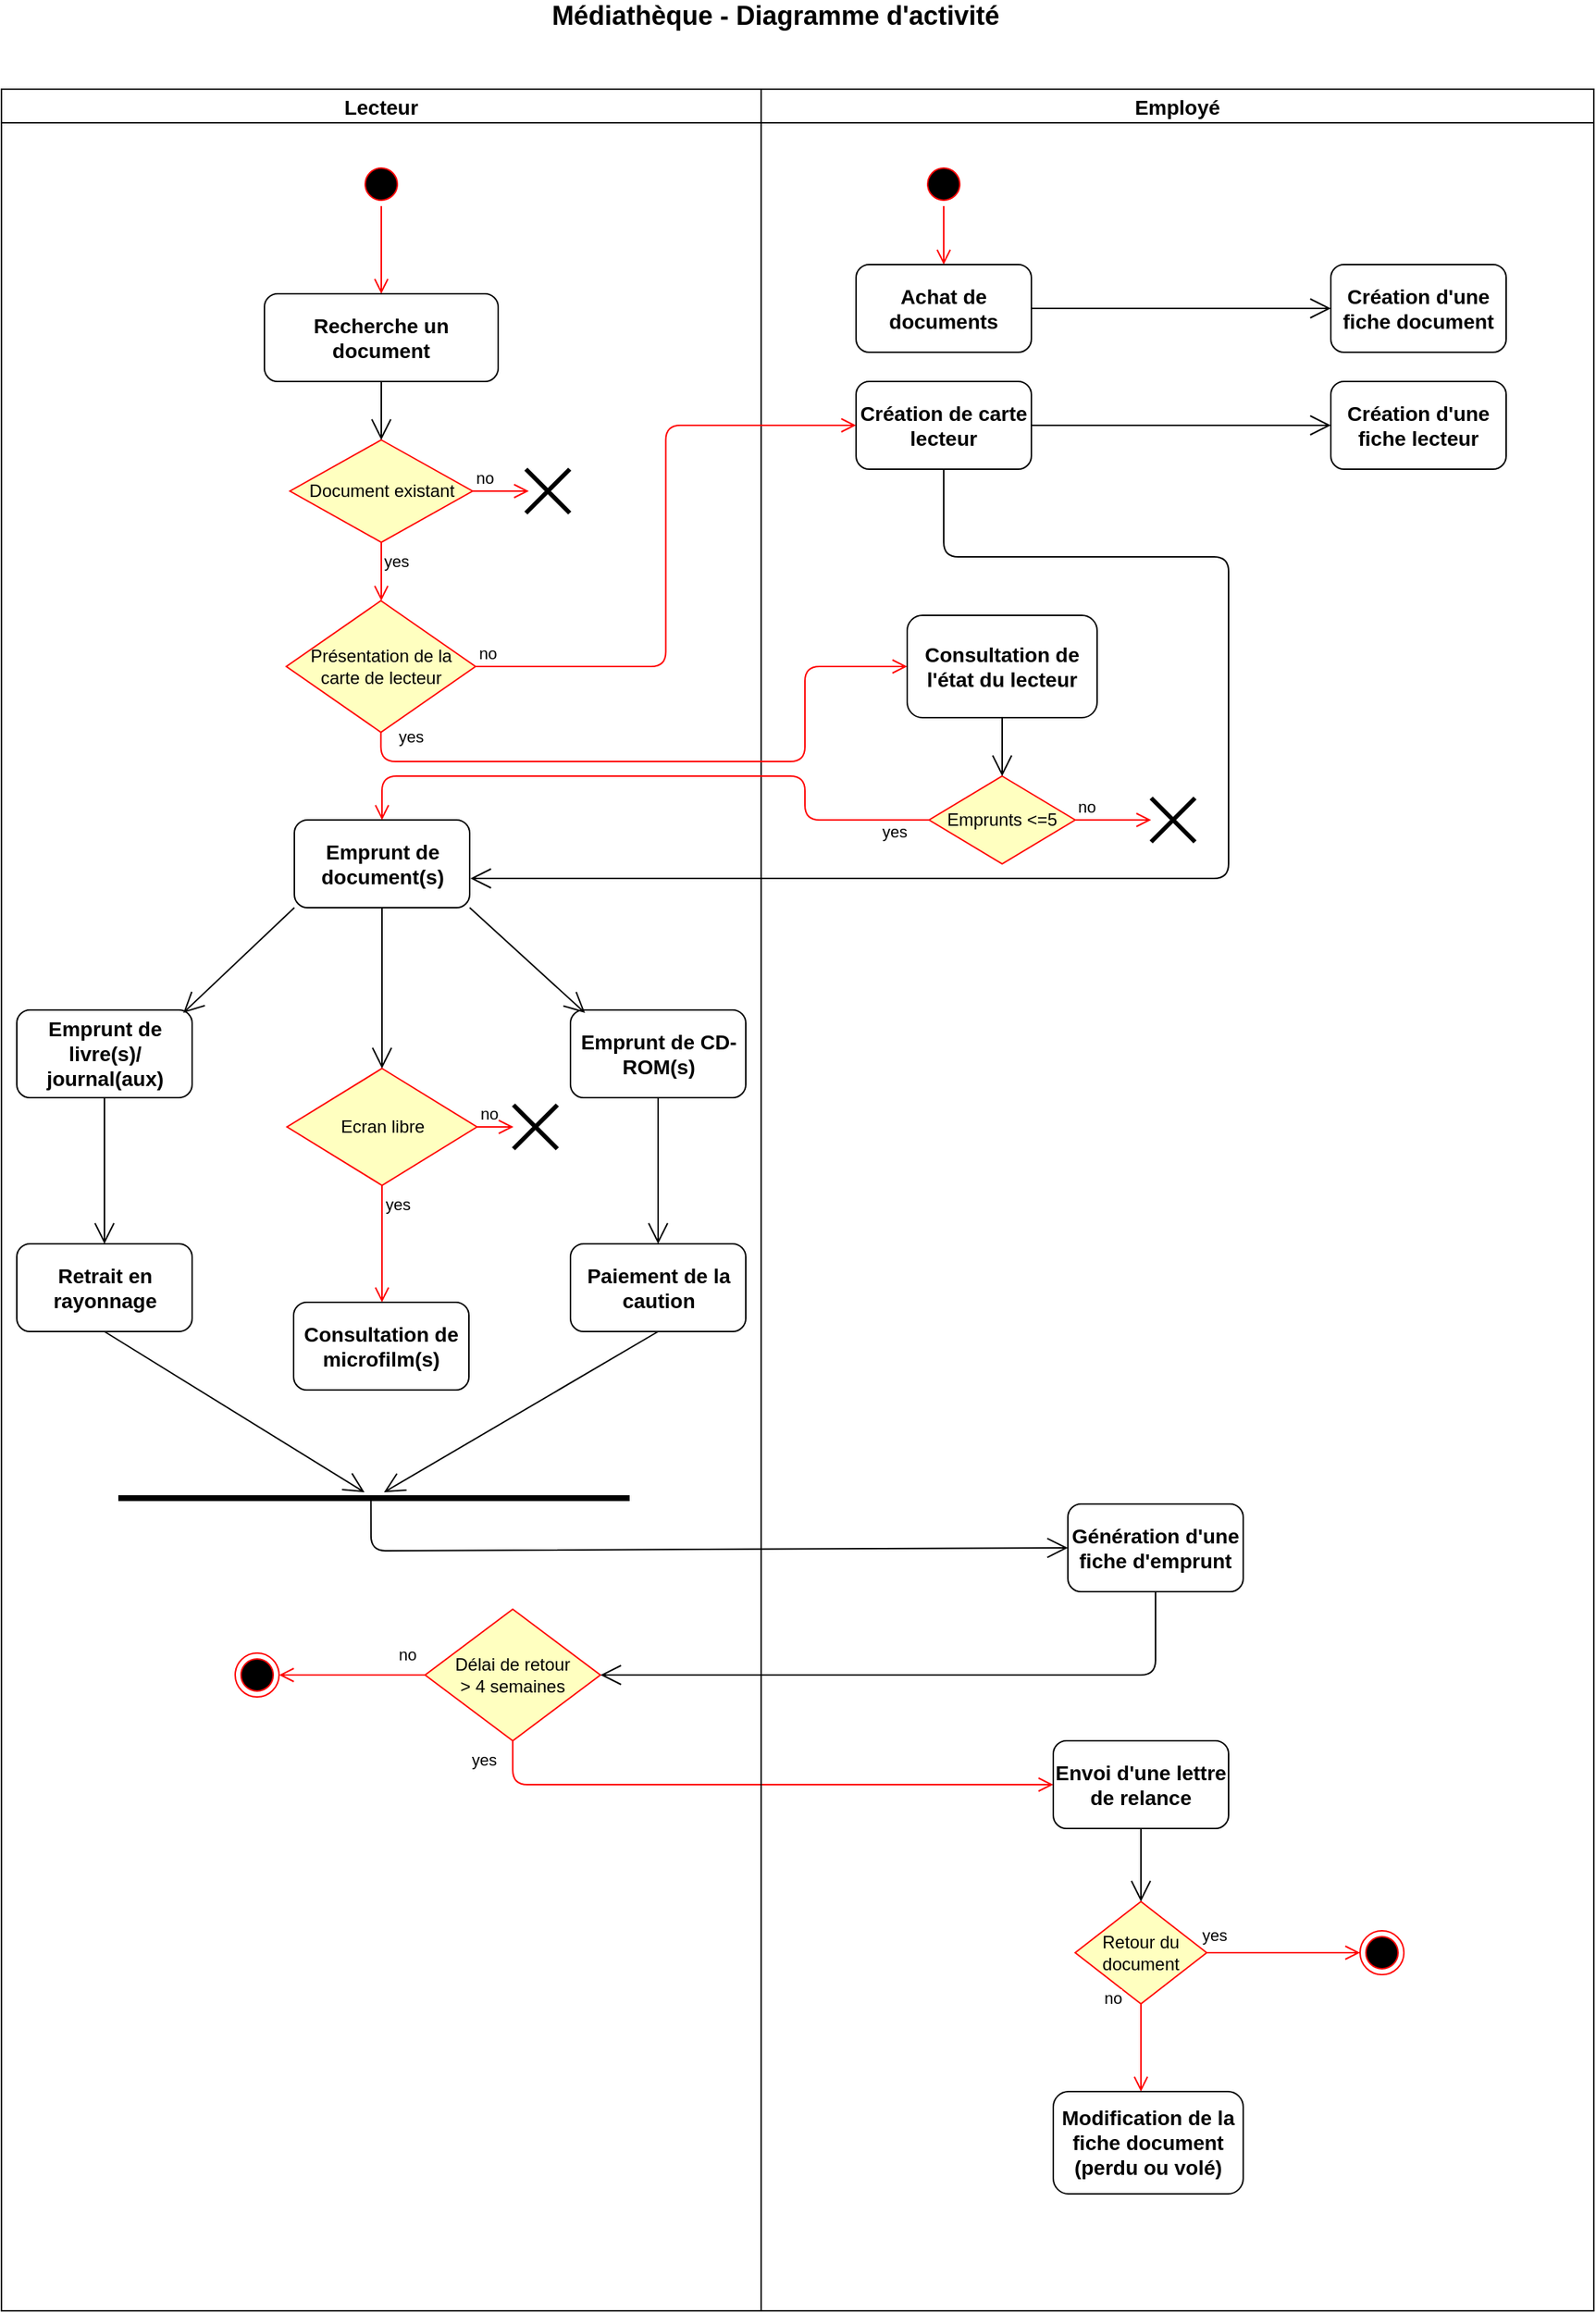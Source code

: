<mxfile version="13.7.3" type="device"><diagram id="qWPTSS_Yt8J8gGFLDdD4" name="Page-1"><mxGraphModel dx="1422" dy="822" grid="1" gridSize="10" guides="1" tooltips="1" connect="1" arrows="1" fold="1" page="1" pageScale="1" pageWidth="827" pageHeight="1169" math="0" shadow="0"><root><mxCell id="0"/><mxCell id="1" parent="0"/><mxCell id="Ye4wpe0oZTbyQS1bvn_K-1" value="Médiathèque - Diagramme d'activité" style="text;html=1;strokeColor=none;fillColor=none;align=center;verticalAlign=middle;whiteSpace=wrap;rounded=0;fontSize=18;fontStyle=1" parent="1" vertex="1"><mxGeometry x="390" y="20" width="360" height="20" as="geometry"/></mxCell><mxCell id="Ye4wpe0oZTbyQS1bvn_K-6" value="Lecteur" style="swimlane;strokeColor=#000000;strokeWidth=1;fontSize=14;" parent="1" vertex="1"><mxGeometry x="40" y="80" width="520" height="1520" as="geometry"/></mxCell><mxCell id="Ye4wpe0oZTbyQS1bvn_K-56" value="" style="ellipse;html=1;shape=startState;fillColor=#000000;strokeColor=#ff0000;" parent="Ye4wpe0oZTbyQS1bvn_K-6" vertex="1"><mxGeometry x="245" y="50" width="30" height="30" as="geometry"/></mxCell><mxCell id="Ye4wpe0oZTbyQS1bvn_K-57" value="" style="edgeStyle=orthogonalEdgeStyle;html=1;verticalAlign=bottom;endArrow=open;endSize=8;strokeColor=#ff0000;" parent="Ye4wpe0oZTbyQS1bvn_K-6" source="Ye4wpe0oZTbyQS1bvn_K-56" edge="1"><mxGeometry relative="1" as="geometry"><mxPoint x="260" y="140" as="targetPoint"/></mxGeometry></mxCell><mxCell id="Ye4wpe0oZTbyQS1bvn_K-58" value="&lt;font style=&quot;font-size: 14px&quot;&gt;&lt;b&gt;Recherche un document&lt;/b&gt;&lt;/font&gt;" style="rounded=1;whiteSpace=wrap;html=1;" parent="Ye4wpe0oZTbyQS1bvn_K-6" vertex="1"><mxGeometry x="180" y="140" width="160" height="60" as="geometry"/></mxCell><mxCell id="Ye4wpe0oZTbyQS1bvn_K-61" value="Document existant" style="rhombus;whiteSpace=wrap;html=1;fillColor=#ffffc0;strokeColor=#ff0000;" parent="Ye4wpe0oZTbyQS1bvn_K-6" vertex="1"><mxGeometry x="197.5" y="240" width="125" height="70" as="geometry"/></mxCell><mxCell id="Ye4wpe0oZTbyQS1bvn_K-62" value="no" style="edgeStyle=orthogonalEdgeStyle;html=1;align=left;verticalAlign=bottom;endArrow=open;endSize=8;strokeColor=#ff0000;" parent="Ye4wpe0oZTbyQS1bvn_K-6" source="Ye4wpe0oZTbyQS1bvn_K-61" edge="1"><mxGeometry x="-1" relative="1" as="geometry"><mxPoint x="361" y="275" as="targetPoint"/></mxGeometry></mxCell><mxCell id="Ye4wpe0oZTbyQS1bvn_K-63" value="yes" style="edgeStyle=orthogonalEdgeStyle;html=1;align=left;verticalAlign=top;endArrow=open;endSize=8;strokeColor=#ff0000;" parent="Ye4wpe0oZTbyQS1bvn_K-6" source="Ye4wpe0oZTbyQS1bvn_K-61" edge="1"><mxGeometry x="-1" relative="1" as="geometry"><mxPoint x="260" y="350" as="targetPoint"/></mxGeometry></mxCell><mxCell id="Ye4wpe0oZTbyQS1bvn_K-64" value="" style="shape=umlDestroy;whiteSpace=wrap;html=1;strokeWidth=3;" parent="Ye4wpe0oZTbyQS1bvn_K-6" vertex="1"><mxGeometry x="359" y="260" width="30" height="30" as="geometry"/></mxCell><mxCell id="Ye4wpe0oZTbyQS1bvn_K-66" value="&lt;font style=&quot;font-size: 14px&quot;&gt;&lt;b&gt;Emprunt de document(s)&lt;/b&gt;&lt;/font&gt;" style="rounded=1;whiteSpace=wrap;html=1;" parent="Ye4wpe0oZTbyQS1bvn_K-6" vertex="1"><mxGeometry x="200.5" y="500" width="120" height="60" as="geometry"/></mxCell><mxCell id="Ye4wpe0oZTbyQS1bvn_K-70" value="&lt;font style=&quot;font-size: 14px&quot;&gt;&lt;b&gt;Emprunt de livre(s)/ journal(aux)&lt;/b&gt;&lt;/font&gt;" style="rounded=1;whiteSpace=wrap;html=1;" parent="Ye4wpe0oZTbyQS1bvn_K-6" vertex="1"><mxGeometry x="10.5" y="630" width="120" height="60" as="geometry"/></mxCell><mxCell id="Ye4wpe0oZTbyQS1bvn_K-71" value="&lt;font style=&quot;font-size: 14px&quot;&gt;&lt;b&gt;Consultation de microfilm(s)&lt;/b&gt;&lt;/font&gt;" style="rounded=1;whiteSpace=wrap;html=1;" parent="Ye4wpe0oZTbyQS1bvn_K-6" vertex="1"><mxGeometry x="200" y="830" width="120" height="60" as="geometry"/></mxCell><mxCell id="Ye4wpe0oZTbyQS1bvn_K-72" value="&lt;font style=&quot;font-size: 14px&quot;&gt;&lt;b&gt;Emprunt de CD-ROM(s)&lt;/b&gt;&lt;/font&gt;" style="rounded=1;whiteSpace=wrap;html=1;" parent="Ye4wpe0oZTbyQS1bvn_K-6" vertex="1"><mxGeometry x="389.5" y="630" width="120" height="60" as="geometry"/></mxCell><mxCell id="Ye4wpe0oZTbyQS1bvn_K-78" value="&lt;font style=&quot;font-size: 14px&quot;&gt;&lt;b&gt;Retrait en rayonnage&lt;/b&gt;&lt;/font&gt;" style="rounded=1;whiteSpace=wrap;html=1;" parent="Ye4wpe0oZTbyQS1bvn_K-6" vertex="1"><mxGeometry x="10.5" y="790" width="120" height="60" as="geometry"/></mxCell><mxCell id="Ye4wpe0oZTbyQS1bvn_K-69" value="" style="endArrow=open;endFill=1;endSize=12;html=1;exitX=1;exitY=1;exitDx=0;exitDy=0;entryX=0.083;entryY=0.033;entryDx=0;entryDy=0;entryPerimeter=0;" parent="Ye4wpe0oZTbyQS1bvn_K-6" target="Ye4wpe0oZTbyQS1bvn_K-72" edge="1"><mxGeometry width="160" relative="1" as="geometry"><mxPoint x="320.5" y="560" as="sourcePoint"/><mxPoint x="420.5" y="640" as="targetPoint"/></mxGeometry></mxCell><mxCell id="Ye4wpe0oZTbyQS1bvn_K-67" value="" style="endArrow=open;endFill=1;endSize=12;html=1;exitX=0;exitY=1;exitDx=0;exitDy=0;entryX=0.95;entryY=0.033;entryDx=0;entryDy=0;entryPerimeter=0;" parent="Ye4wpe0oZTbyQS1bvn_K-6" target="Ye4wpe0oZTbyQS1bvn_K-70" edge="1"><mxGeometry width="160" relative="1" as="geometry"><mxPoint x="200.5" y="560" as="sourcePoint"/><mxPoint x="80.5" y="640" as="targetPoint"/></mxGeometry></mxCell><mxCell id="Ye4wpe0oZTbyQS1bvn_K-76" value="&lt;font style=&quot;font-size: 14px&quot;&gt;&lt;b&gt;Paiement de la caution&lt;/b&gt;&lt;/font&gt;" style="rounded=1;whiteSpace=wrap;html=1;" parent="Ye4wpe0oZTbyQS1bvn_K-6" vertex="1"><mxGeometry x="389.5" y="790" width="120" height="60" as="geometry"/></mxCell><mxCell id="Ye4wpe0oZTbyQS1bvn_K-75" value="" style="endArrow=open;endFill=1;endSize=12;html=1;exitX=0.5;exitY=1;exitDx=0;exitDy=0;" parent="Ye4wpe0oZTbyQS1bvn_K-6" source="Ye4wpe0oZTbyQS1bvn_K-72" target="Ye4wpe0oZTbyQS1bvn_K-76" edge="1"><mxGeometry width="160" relative="1" as="geometry"><mxPoint x="460.5" y="540" as="sourcePoint"/><mxPoint x="449.5" y="790" as="targetPoint"/></mxGeometry></mxCell><mxCell id="SCdOnJHrRwo-VUFmhlfg-1" value="&lt;font style=&quot;font-size: 12px&quot;&gt;Ecran libre&lt;/font&gt;" style="rhombus;whiteSpace=wrap;html=1;fillColor=#ffffc0;strokeColor=#ff0000;" vertex="1" parent="Ye4wpe0oZTbyQS1bvn_K-6"><mxGeometry x="195.5" y="670" width="130" height="80" as="geometry"/></mxCell><mxCell id="SCdOnJHrRwo-VUFmhlfg-2" value="no" style="edgeStyle=orthogonalEdgeStyle;html=1;align=left;verticalAlign=bottom;endArrow=open;endSize=8;strokeColor=#ff0000;" edge="1" source="SCdOnJHrRwo-VUFmhlfg-1" parent="Ye4wpe0oZTbyQS1bvn_K-6"><mxGeometry x="-1" relative="1" as="geometry"><mxPoint x="350.5" y="710" as="targetPoint"/></mxGeometry></mxCell><mxCell id="SCdOnJHrRwo-VUFmhlfg-3" value="yes" style="edgeStyle=orthogonalEdgeStyle;html=1;align=left;verticalAlign=top;endArrow=open;endSize=8;strokeColor=#ff0000;entryX=0.5;entryY=0;entryDx=0;entryDy=0;" edge="1" source="SCdOnJHrRwo-VUFmhlfg-1" parent="Ye4wpe0oZTbyQS1bvn_K-6"><mxGeometry x="-1" relative="1" as="geometry"><mxPoint x="260.5" y="830" as="targetPoint"/></mxGeometry></mxCell><mxCell id="SCdOnJHrRwo-VUFmhlfg-4" value="" style="endArrow=open;endFill=1;endSize=12;html=1;exitX=0.5;exitY=1;exitDx=0;exitDy=0;entryX=0.5;entryY=0;entryDx=0;entryDy=0;" edge="1" parent="Ye4wpe0oZTbyQS1bvn_K-6" target="SCdOnJHrRwo-VUFmhlfg-1"><mxGeometry width="160" relative="1" as="geometry"><mxPoint x="260.5" y="560" as="sourcePoint"/><mxPoint x="760.5" y="890" as="targetPoint"/></mxGeometry></mxCell><mxCell id="SCdOnJHrRwo-VUFmhlfg-5" value="" style="shape=umlDestroy;whiteSpace=wrap;html=1;strokeWidth=3;" vertex="1" parent="Ye4wpe0oZTbyQS1bvn_K-6"><mxGeometry x="350.5" y="695" width="30" height="30" as="geometry"/></mxCell><mxCell id="SCdOnJHrRwo-VUFmhlfg-7" value="&lt;font style=&quot;font-size: 12px&quot;&gt;Présentation de la&lt;br&gt;carte de lecteur&lt;/font&gt;" style="rhombus;whiteSpace=wrap;html=1;fillColor=#ffffc0;strokeColor=#ff0000;" vertex="1" parent="Ye4wpe0oZTbyQS1bvn_K-6"><mxGeometry x="195" y="350" width="129.5" height="90" as="geometry"/></mxCell><mxCell id="SCdOnJHrRwo-VUFmhlfg-13" value="" style="line;strokeWidth=4;fillColor=none;align=left;verticalAlign=middle;spacingTop=-1;spacingLeft=3;spacingRight=3;rotatable=0;labelPosition=right;points=[];portConstraint=eastwest;" vertex="1" parent="Ye4wpe0oZTbyQS1bvn_K-6"><mxGeometry x="80" y="960" width="350" height="8" as="geometry"/></mxCell><mxCell id="SCdOnJHrRwo-VUFmhlfg-14" value="" style="endArrow=open;endFill=1;endSize=12;html=1;exitX=0.5;exitY=1;exitDx=0;exitDy=0;" edge="1" parent="Ye4wpe0oZTbyQS1bvn_K-6" source="Ye4wpe0oZTbyQS1bvn_K-78" target="SCdOnJHrRwo-VUFmhlfg-13"><mxGeometry width="160" relative="1" as="geometry"><mxPoint x="430" y="910" as="sourcePoint"/><mxPoint x="590" y="910" as="targetPoint"/></mxGeometry></mxCell><mxCell id="SCdOnJHrRwo-VUFmhlfg-15" value="" style="endArrow=open;endFill=1;endSize=12;html=1;exitX=0.5;exitY=1;exitDx=0;exitDy=0;" edge="1" parent="Ye4wpe0oZTbyQS1bvn_K-6" source="Ye4wpe0oZTbyQS1bvn_K-76" target="SCdOnJHrRwo-VUFmhlfg-13"><mxGeometry width="160" relative="1" as="geometry"><mxPoint x="80.5" y="860" as="sourcePoint"/><mxPoint x="258.526" y="970" as="targetPoint"/></mxGeometry></mxCell><mxCell id="SCdOnJHrRwo-VUFmhlfg-33" value="Délai de retour &lt;br&gt;&amp;gt; 4 semaines" style="rhombus;whiteSpace=wrap;html=1;fillColor=#ffffc0;strokeColor=#ff0000;" vertex="1" parent="Ye4wpe0oZTbyQS1bvn_K-6"><mxGeometry x="290" y="1040" width="120" height="90" as="geometry"/></mxCell><mxCell id="SCdOnJHrRwo-VUFmhlfg-34" value="no" style="edgeStyle=orthogonalEdgeStyle;html=1;align=left;verticalAlign=bottom;endArrow=open;endSize=8;strokeColor=#ff0000;exitX=0.5;exitY=1;exitDx=0;exitDy=0;" edge="1" source="SCdOnJHrRwo-VUFmhlfg-33" parent="Ye4wpe0oZTbyQS1bvn_K-6"><mxGeometry x="-1" y="-94" relative="1" as="geometry"><mxPoint x="720" y="1160" as="targetPoint"/><Array as="points"><mxPoint x="350" y="1160"/><mxPoint x="720" y="1160"/></Array><mxPoint x="14" y="-50" as="offset"/></mxGeometry></mxCell><mxCell id="SCdOnJHrRwo-VUFmhlfg-35" value="yes" style="edgeStyle=orthogonalEdgeStyle;html=1;align=left;verticalAlign=top;endArrow=open;endSize=8;strokeColor=#ff0000;exitX=0;exitY=0.5;exitDx=0;exitDy=0;" edge="1" source="SCdOnJHrRwo-VUFmhlfg-33" parent="Ye4wpe0oZTbyQS1bvn_K-6"><mxGeometry x="-1" y="54" relative="1" as="geometry"><mxPoint x="190" y="1085" as="targetPoint"/><mxPoint x="30" y="-9" as="offset"/></mxGeometry></mxCell><mxCell id="SCdOnJHrRwo-VUFmhlfg-39" value="" style="ellipse;html=1;shape=endState;fillColor=#000000;strokeColor=#ff0000;" vertex="1" parent="Ye4wpe0oZTbyQS1bvn_K-6"><mxGeometry x="160" y="1070" width="30" height="30" as="geometry"/></mxCell><mxCell id="Ye4wpe0oZTbyQS1bvn_K-31" value="Employé" style="swimlane;strokeColor=#000000;strokeWidth=1;fontSize=14;" parent="1" vertex="1"><mxGeometry x="560" y="80" width="570" height="1520" as="geometry"/></mxCell><mxCell id="SCdOnJHrRwo-VUFmhlfg-10" value="&lt;b&gt;&lt;font style=&quot;font-size: 14px&quot;&gt;Création de carte lecteur&lt;/font&gt;&lt;/b&gt;" style="rounded=1;whiteSpace=wrap;html=1;" vertex="1" parent="Ye4wpe0oZTbyQS1bvn_K-31"><mxGeometry x="65" y="200" width="120" height="60" as="geometry"/></mxCell><mxCell id="SCdOnJHrRwo-VUFmhlfg-17" value="&lt;font style=&quot;font-size: 14px&quot;&gt;&lt;b&gt;Génération d'une fiche d'emprunt&lt;/b&gt;&lt;/font&gt;" style="rounded=1;whiteSpace=wrap;html=1;strokeWidth=1;" vertex="1" parent="Ye4wpe0oZTbyQS1bvn_K-31"><mxGeometry x="210" y="968" width="120" height="60" as="geometry"/></mxCell><mxCell id="SCdOnJHrRwo-VUFmhlfg-19" value="" style="ellipse;html=1;shape=startState;fillColor=#000000;strokeColor=#ff0000;" vertex="1" parent="Ye4wpe0oZTbyQS1bvn_K-31"><mxGeometry x="110" y="50" width="30" height="30" as="geometry"/></mxCell><mxCell id="SCdOnJHrRwo-VUFmhlfg-20" value="" style="edgeStyle=orthogonalEdgeStyle;html=1;verticalAlign=bottom;endArrow=open;endSize=8;strokeColor=#ff0000;entryX=0.5;entryY=0;entryDx=0;entryDy=0;" edge="1" source="SCdOnJHrRwo-VUFmhlfg-19" parent="Ye4wpe0oZTbyQS1bvn_K-31" target="SCdOnJHrRwo-VUFmhlfg-21"><mxGeometry relative="1" as="geometry"><mxPoint x="280" y="140" as="targetPoint"/></mxGeometry></mxCell><mxCell id="SCdOnJHrRwo-VUFmhlfg-21" value="&lt;font style=&quot;font-size: 14px&quot;&gt;&lt;b&gt;Achat de documents&lt;/b&gt;&lt;/font&gt;" style="rounded=1;whiteSpace=wrap;html=1;strokeWidth=1;" vertex="1" parent="Ye4wpe0oZTbyQS1bvn_K-31"><mxGeometry x="65" y="120" width="120" height="60" as="geometry"/></mxCell><mxCell id="SCdOnJHrRwo-VUFmhlfg-23" value="&lt;font style=&quot;font-size: 14px&quot;&gt;&lt;b&gt;Création d'une fiche document&lt;/b&gt;&lt;/font&gt;" style="rounded=1;whiteSpace=wrap;html=1;" vertex="1" parent="Ye4wpe0oZTbyQS1bvn_K-31"><mxGeometry x="390" y="120" width="120" height="60" as="geometry"/></mxCell><mxCell id="SCdOnJHrRwo-VUFmhlfg-22" value="" style="endArrow=open;endFill=1;endSize=12;html=1;exitX=1;exitY=0.5;exitDx=0;exitDy=0;" edge="1" parent="Ye4wpe0oZTbyQS1bvn_K-31" source="SCdOnJHrRwo-VUFmhlfg-21" target="SCdOnJHrRwo-VUFmhlfg-23"><mxGeometry width="160" relative="1" as="geometry"><mxPoint x="-90" y="490" as="sourcePoint"/><mxPoint x="360" y="230" as="targetPoint"/></mxGeometry></mxCell><mxCell id="SCdOnJHrRwo-VUFmhlfg-24" value="&lt;font style=&quot;font-size: 14px&quot;&gt;&lt;b&gt;Création d'une fiche lecteur&lt;/b&gt;&lt;/font&gt;" style="rounded=1;whiteSpace=wrap;html=1;strokeWidth=1;" vertex="1" parent="Ye4wpe0oZTbyQS1bvn_K-31"><mxGeometry x="390" y="200" width="120" height="60" as="geometry"/></mxCell><mxCell id="SCdOnJHrRwo-VUFmhlfg-25" value="" style="endArrow=open;endFill=1;endSize=12;html=1;exitX=1;exitY=0.5;exitDx=0;exitDy=0;entryX=0;entryY=0.5;entryDx=0;entryDy=0;" edge="1" parent="Ye4wpe0oZTbyQS1bvn_K-31" source="SCdOnJHrRwo-VUFmhlfg-10" target="SCdOnJHrRwo-VUFmhlfg-24"><mxGeometry width="160" relative="1" as="geometry"><mxPoint x="-85" y="130" as="sourcePoint"/><mxPoint x="75" y="130" as="targetPoint"/></mxGeometry></mxCell><mxCell id="SCdOnJHrRwo-VUFmhlfg-27" value="&lt;font style=&quot;font-size: 14px&quot;&gt;&lt;b&gt;Consultation de l'état du lecteur&lt;/b&gt;&lt;/font&gt;" style="rounded=1;whiteSpace=wrap;html=1;strokeWidth=1;" vertex="1" parent="Ye4wpe0oZTbyQS1bvn_K-31"><mxGeometry x="100" y="360" width="130" height="70" as="geometry"/></mxCell><mxCell id="SCdOnJHrRwo-VUFmhlfg-28" value="Emprunts &amp;lt;=5" style="rhombus;whiteSpace=wrap;html=1;fillColor=#ffffc0;strokeColor=#ff0000;" vertex="1" parent="Ye4wpe0oZTbyQS1bvn_K-31"><mxGeometry x="115" y="470" width="100" height="60" as="geometry"/></mxCell><mxCell id="SCdOnJHrRwo-VUFmhlfg-31" value="" style="endArrow=open;endFill=1;endSize=12;html=1;exitX=0.5;exitY=1;exitDx=0;exitDy=0;entryX=0.5;entryY=0;entryDx=0;entryDy=0;" edge="1" parent="Ye4wpe0oZTbyQS1bvn_K-31" source="SCdOnJHrRwo-VUFmhlfg-27" target="SCdOnJHrRwo-VUFmhlfg-28"><mxGeometry width="160" relative="1" as="geometry"><mxPoint x="-90" y="350" as="sourcePoint"/><mxPoint x="70" y="350" as="targetPoint"/><Array as="points"/></mxGeometry></mxCell><mxCell id="SCdOnJHrRwo-VUFmhlfg-32" value="" style="shape=umlDestroy;whiteSpace=wrap;html=1;strokeWidth=3;" vertex="1" parent="Ye4wpe0oZTbyQS1bvn_K-31"><mxGeometry x="267" y="485" width="30" height="30" as="geometry"/></mxCell><mxCell id="SCdOnJHrRwo-VUFmhlfg-29" value="no" style="edgeStyle=orthogonalEdgeStyle;html=1;align=left;verticalAlign=bottom;endArrow=open;endSize=8;strokeColor=#ff0000;" edge="1" source="SCdOnJHrRwo-VUFmhlfg-28" parent="Ye4wpe0oZTbyQS1bvn_K-31" target="SCdOnJHrRwo-VUFmhlfg-32"><mxGeometry x="-1" relative="1" as="geometry"><mxPoint x="280" y="535" as="targetPoint"/></mxGeometry></mxCell><mxCell id="SCdOnJHrRwo-VUFmhlfg-40" value="&lt;font style=&quot;font-size: 14px&quot;&gt;&lt;b&gt;Envoi d'une lettre de relance&lt;/b&gt;&lt;/font&gt;" style="rounded=1;whiteSpace=wrap;html=1;strokeWidth=1;" vertex="1" parent="Ye4wpe0oZTbyQS1bvn_K-31"><mxGeometry x="200" y="1130" width="120" height="60" as="geometry"/></mxCell><mxCell id="SCdOnJHrRwo-VUFmhlfg-41" value="Retour du document" style="rhombus;whiteSpace=wrap;html=1;fillColor=#ffffc0;strokeColor=#ff0000;" vertex="1" parent="Ye4wpe0oZTbyQS1bvn_K-31"><mxGeometry x="215" y="1240" width="90" height="70" as="geometry"/></mxCell><mxCell id="SCdOnJHrRwo-VUFmhlfg-42" value="no" style="edgeStyle=orthogonalEdgeStyle;html=1;align=left;verticalAlign=bottom;endArrow=open;endSize=8;strokeColor=#ff0000;" edge="1" source="SCdOnJHrRwo-VUFmhlfg-41" parent="Ye4wpe0oZTbyQS1bvn_K-31"><mxGeometry x="0.045" y="-134" relative="1" as="geometry"><mxPoint x="410" y="1275" as="targetPoint"/><mxPoint x="-128" y="-94" as="offset"/></mxGeometry></mxCell><mxCell id="SCdOnJHrRwo-VUFmhlfg-43" value="yes" style="edgeStyle=orthogonalEdgeStyle;html=1;align=left;verticalAlign=top;endArrow=open;endSize=8;strokeColor=#ff0000;" edge="1" source="SCdOnJHrRwo-VUFmhlfg-41" parent="Ye4wpe0oZTbyQS1bvn_K-31"><mxGeometry x="-1" y="72" relative="1" as="geometry"><mxPoint x="260" y="1370" as="targetPoint"/><mxPoint x="-32" y="-60" as="offset"/></mxGeometry></mxCell><mxCell id="SCdOnJHrRwo-VUFmhlfg-44" value="" style="endArrow=open;endFill=1;endSize=12;html=1;exitX=0.5;exitY=1;exitDx=0;exitDy=0;" edge="1" parent="Ye4wpe0oZTbyQS1bvn_K-31" source="SCdOnJHrRwo-VUFmhlfg-40" target="SCdOnJHrRwo-VUFmhlfg-41"><mxGeometry width="160" relative="1" as="geometry"><mxPoint x="-90" y="1320" as="sourcePoint"/><mxPoint x="70" y="1320" as="targetPoint"/></mxGeometry></mxCell><mxCell id="SCdOnJHrRwo-VUFmhlfg-45" value="" style="ellipse;html=1;shape=endState;fillColor=#000000;strokeColor=#ff0000;" vertex="1" parent="Ye4wpe0oZTbyQS1bvn_K-31"><mxGeometry x="410" y="1260" width="30" height="30" as="geometry"/></mxCell><mxCell id="SCdOnJHrRwo-VUFmhlfg-46" value="&lt;font style=&quot;font-size: 14px&quot;&gt;&lt;b&gt;Modification de la fiche document (perdu ou volé)&lt;/b&gt;&lt;/font&gt;" style="rounded=1;whiteSpace=wrap;html=1;strokeWidth=1;" vertex="1" parent="Ye4wpe0oZTbyQS1bvn_K-31"><mxGeometry x="200" y="1370" width="130" height="70" as="geometry"/></mxCell><mxCell id="Ye4wpe0oZTbyQS1bvn_K-59" value="" style="endArrow=open;endFill=1;endSize=12;html=1;exitX=0.5;exitY=1;exitDx=0;exitDy=0;" parent="1" source="Ye4wpe0oZTbyQS1bvn_K-58" edge="1"><mxGeometry width="160" relative="1" as="geometry"><mxPoint x="500" y="410" as="sourcePoint"/><mxPoint x="300" y="320" as="targetPoint"/></mxGeometry></mxCell><mxCell id="Ye4wpe0oZTbyQS1bvn_K-73" value="" style="endArrow=open;endFill=1;endSize=12;html=1;exitX=0.5;exitY=1;exitDx=0;exitDy=0;" parent="1" source="Ye4wpe0oZTbyQS1bvn_K-70" edge="1"><mxGeometry width="160" relative="1" as="geometry"><mxPoint x="500.5" y="620" as="sourcePoint"/><mxPoint x="110.5" y="870" as="targetPoint"/></mxGeometry></mxCell><mxCell id="SCdOnJHrRwo-VUFmhlfg-8" value="no" style="edgeStyle=orthogonalEdgeStyle;html=1;align=left;verticalAlign=bottom;endArrow=open;endSize=8;strokeColor=#ff0000;entryX=0;entryY=0.5;entryDx=0;entryDy=0;" edge="1" source="SCdOnJHrRwo-VUFmhlfg-7" parent="1" target="SCdOnJHrRwo-VUFmhlfg-10"><mxGeometry x="-1" relative="1" as="geometry"><mxPoint x="780" y="475" as="targetPoint"/></mxGeometry></mxCell><mxCell id="SCdOnJHrRwo-VUFmhlfg-11" value="" style="endArrow=open;endFill=1;endSize=12;html=1;exitX=0.5;exitY=1;exitDx=0;exitDy=0;" edge="1" parent="1" source="SCdOnJHrRwo-VUFmhlfg-10"><mxGeometry width="160" relative="1" as="geometry"><mxPoint x="470" y="490" as="sourcePoint"/><mxPoint x="361" y="620" as="targetPoint"/><Array as="points"><mxPoint x="685" y="400"/><mxPoint x="880" y="400"/><mxPoint x="880" y="620"/></Array></mxGeometry></mxCell><mxCell id="SCdOnJHrRwo-VUFmhlfg-18" value="" style="endArrow=open;endFill=1;endSize=12;html=1;exitX=0.494;exitY=0.625;exitDx=0;exitDy=0;exitPerimeter=0;entryX=0;entryY=0.5;entryDx=0;entryDy=0;" edge="1" parent="1" source="SCdOnJHrRwo-VUFmhlfg-13" target="SCdOnJHrRwo-VUFmhlfg-17"><mxGeometry width="160" relative="1" as="geometry"><mxPoint x="470" y="980" as="sourcePoint"/><mxPoint x="630" y="980" as="targetPoint"/><Array as="points"><mxPoint x="293" y="1080"/></Array></mxGeometry></mxCell><mxCell id="SCdOnJHrRwo-VUFmhlfg-9" value="yes" style="edgeStyle=orthogonalEdgeStyle;html=1;align=left;verticalAlign=top;endArrow=open;endSize=8;strokeColor=#ff0000;entryX=0;entryY=0.5;entryDx=0;entryDy=0;" edge="1" source="SCdOnJHrRwo-VUFmhlfg-7" parent="1" target="SCdOnJHrRwo-VUFmhlfg-27"><mxGeometry x="-0.864" y="30" relative="1" as="geometry"><mxPoint x="620" y="525" as="targetPoint"/><Array as="points"><mxPoint x="300" y="540"/><mxPoint x="590" y="540"/><mxPoint x="590" y="475"/></Array><mxPoint as="offset"/></mxGeometry></mxCell><mxCell id="SCdOnJHrRwo-VUFmhlfg-30" value="yes" style="edgeStyle=orthogonalEdgeStyle;html=1;align=left;verticalAlign=top;endArrow=open;endSize=8;strokeColor=#ff0000;exitX=0;exitY=0.5;exitDx=0;exitDy=0;entryX=0.5;entryY=0;entryDx=0;entryDy=0;" edge="1" source="SCdOnJHrRwo-VUFmhlfg-28" parent="1" target="Ye4wpe0oZTbyQS1bvn_K-66"><mxGeometry x="-0.841" y="-5" relative="1" as="geometry"><mxPoint x="360" y="615" as="targetPoint"/><Array as="points"><mxPoint x="590" y="580"/><mxPoint x="590" y="550"/><mxPoint x="301" y="550"/></Array><mxPoint as="offset"/></mxGeometry></mxCell><mxCell id="SCdOnJHrRwo-VUFmhlfg-38" value="" style="endArrow=open;endFill=1;endSize=12;html=1;exitX=0.5;exitY=1;exitDx=0;exitDy=0;entryX=1;entryY=0.5;entryDx=0;entryDy=0;" edge="1" parent="1" source="SCdOnJHrRwo-VUFmhlfg-17" target="SCdOnJHrRwo-VUFmhlfg-33"><mxGeometry width="160" relative="1" as="geometry"><mxPoint x="470" y="1010" as="sourcePoint"/><mxPoint x="630" y="1010" as="targetPoint"/><Array as="points"><mxPoint x="830" y="1165"/></Array></mxGeometry></mxCell></root></mxGraphModel></diagram></mxfile>